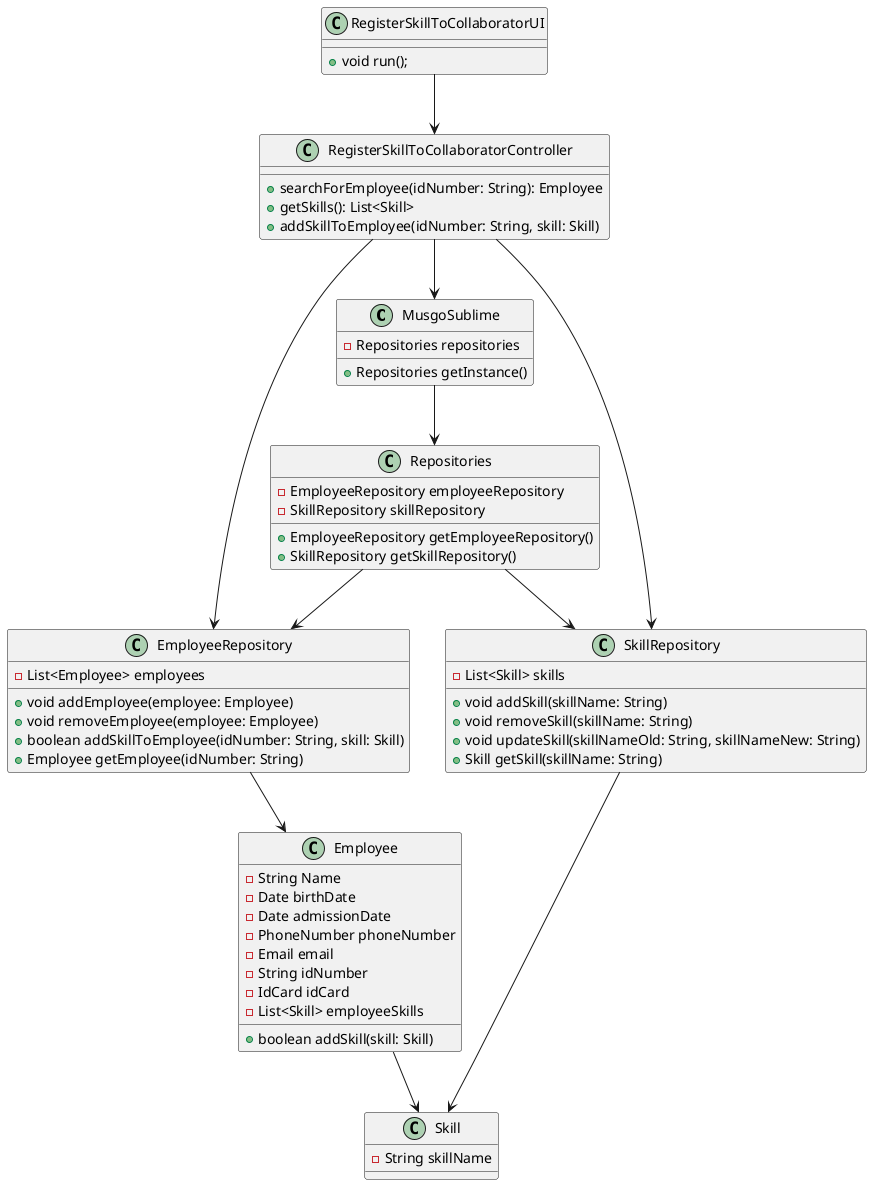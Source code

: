 @startuml US004 - As an HRM i want to assign one or more skills to a collaborator

class MusgoSublime{
    - Repositories repositories

    + Repositories getInstance()
}

class Repositories{
    - EmployeeRepository employeeRepository
    - SkillRepository skillRepository

    + EmployeeRepository getEmployeeRepository()
    + SkillRepository getSkillRepository()
}

class EmployeeRepository{
    - List<Employee> employees

    + void addEmployee(employee: Employee)
    + void removeEmployee(employee: Employee)
    + boolean addSkillToEmployee(idNumber: String, skill: Skill)
    + Employee getEmployee(idNumber: String)
}

class SkillRepository{
    - List<Skill> skills

    + void addSkill(skillName: String)
    + void removeSkill(skillName: String)
    + void updateSkill(skillNameOld: String, skillNameNew: String)
    + Skill getSkill(skillName: String)
}

class RegisterSkillToCollaboratorUI{
    + void run();
}

class RegisterSkillToCollaboratorController{
    + searchForEmployee(idNumber: String): Employee
    + getSkills(): List<Skill>
    + addSkillToEmployee(idNumber: String, skill: Skill)
    }



class Employee{
    - String Name
    - Date birthDate
    - Date admissionDate
    - PhoneNumber phoneNumber
    - Email email
    - String idNumber
    - IdCard idCard
    - List<Skill> employeeSkills

    + boolean addSkill(skill: Skill)
}

class Skill{
    - String skillName
}

RegisterSkillToCollaboratorUI --> RegisterSkillToCollaboratorController
RegisterSkillToCollaboratorController --> MusgoSublime
RegisterSkillToCollaboratorController --> EmployeeRepository
RegisterSkillToCollaboratorController --> SkillRepository


MusgoSublime  --> Repositories
Repositories --> EmployeeRepository
Repositories --> SkillRepository
EmployeeRepository --> Employee
SkillRepository --> Skill

Employee --> Skill



@enduml